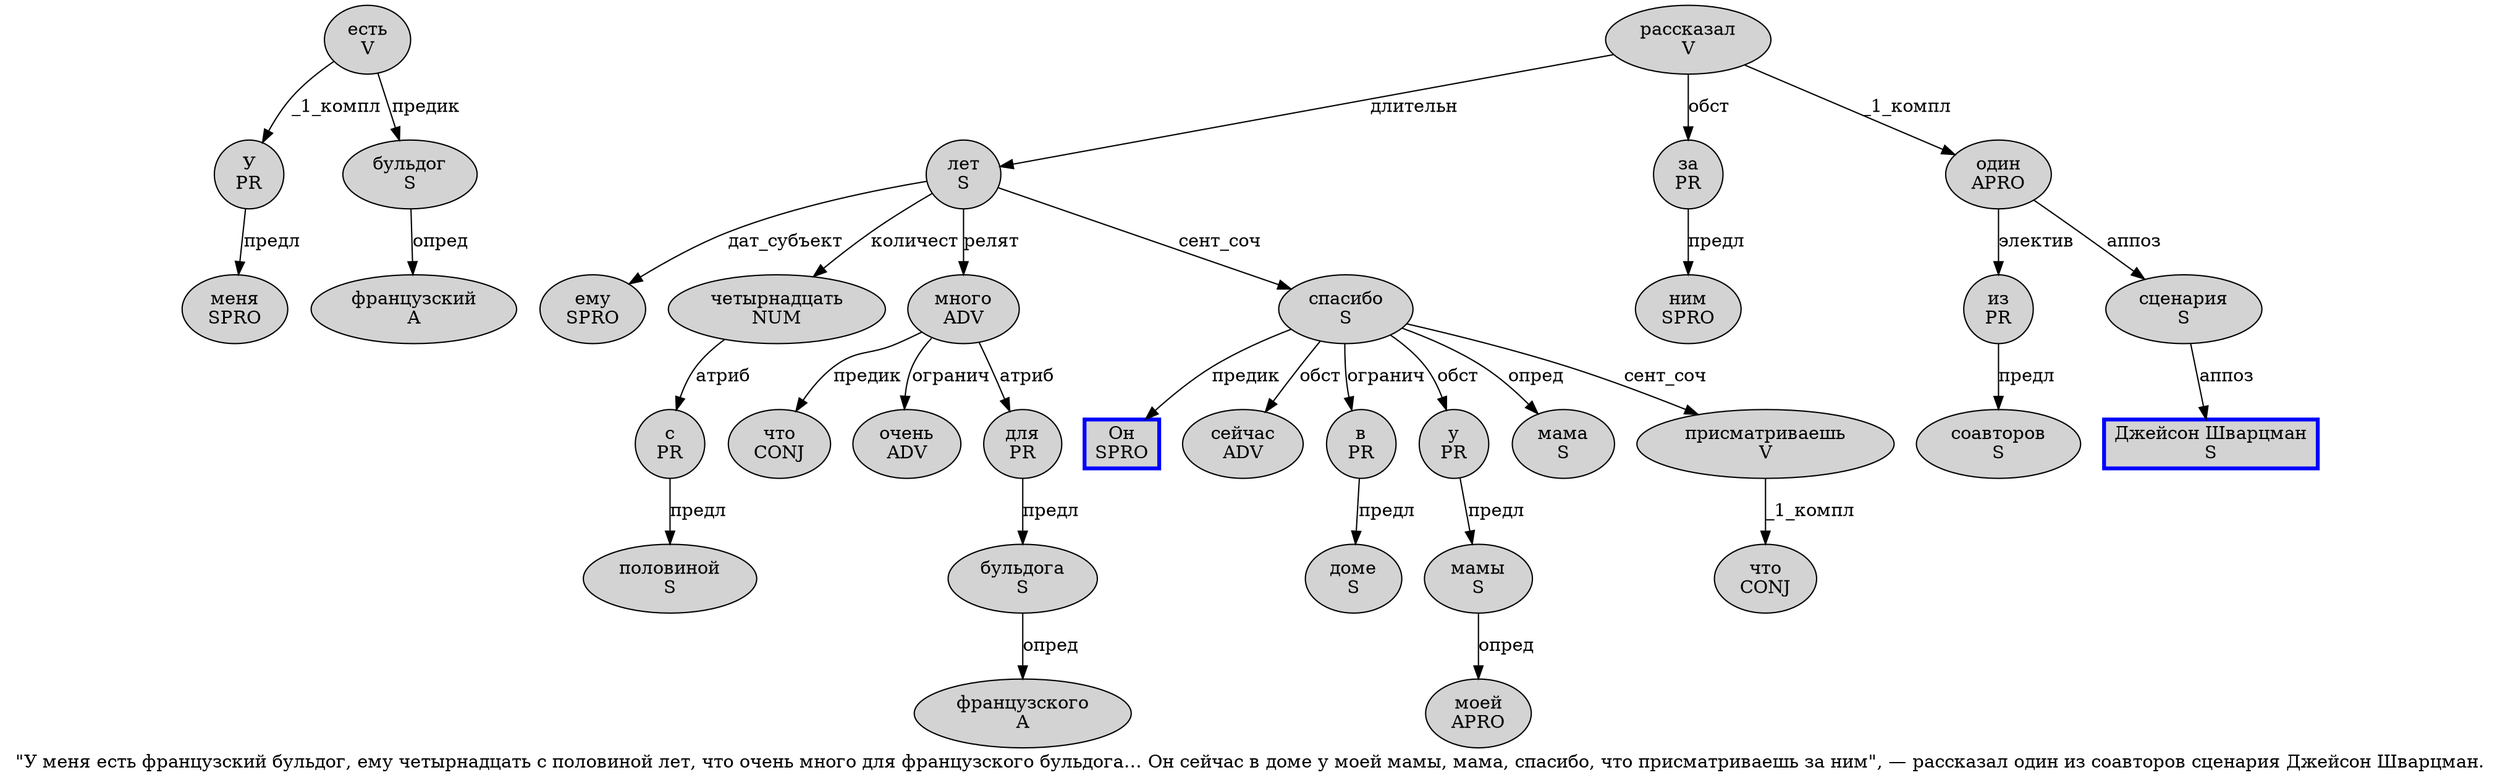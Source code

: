 digraph SENTENCE_1613 {
	graph [label="\"У меня есть французский бульдог, ему четырнадцать с половиной лет, что очень много для французского бульдога… Он сейчас в доме у моей мамы, мама, спасибо, что присматриваешь за ним\", — рассказал один из соавторов сценария Джейсон Шварцман."]
	node [style=filled]
		1 [label="У
PR" color="" fillcolor=lightgray penwidth=1 shape=ellipse]
		2 [label="меня
SPRO" color="" fillcolor=lightgray penwidth=1 shape=ellipse]
		3 [label="есть
V" color="" fillcolor=lightgray penwidth=1 shape=ellipse]
		4 [label="французский
A" color="" fillcolor=lightgray penwidth=1 shape=ellipse]
		5 [label="бульдог
S" color="" fillcolor=lightgray penwidth=1 shape=ellipse]
		7 [label="ему
SPRO" color="" fillcolor=lightgray penwidth=1 shape=ellipse]
		8 [label="четырнадцать
NUM" color="" fillcolor=lightgray penwidth=1 shape=ellipse]
		9 [label="с
PR" color="" fillcolor=lightgray penwidth=1 shape=ellipse]
		10 [label="половиной
S" color="" fillcolor=lightgray penwidth=1 shape=ellipse]
		11 [label="лет
S" color="" fillcolor=lightgray penwidth=1 shape=ellipse]
		13 [label="что
CONJ" color="" fillcolor=lightgray penwidth=1 shape=ellipse]
		14 [label="очень
ADV" color="" fillcolor=lightgray penwidth=1 shape=ellipse]
		15 [label="много
ADV" color="" fillcolor=lightgray penwidth=1 shape=ellipse]
		16 [label="для
PR" color="" fillcolor=lightgray penwidth=1 shape=ellipse]
		17 [label="французского
A" color="" fillcolor=lightgray penwidth=1 shape=ellipse]
		18 [label="бульдога
S" color="" fillcolor=lightgray penwidth=1 shape=ellipse]
		20 [label="Он
SPRO" color=blue fillcolor=lightgray penwidth=3 shape=box]
		21 [label="сейчас
ADV" color="" fillcolor=lightgray penwidth=1 shape=ellipse]
		22 [label="в
PR" color="" fillcolor=lightgray penwidth=1 shape=ellipse]
		23 [label="доме
S" color="" fillcolor=lightgray penwidth=1 shape=ellipse]
		24 [label="у
PR" color="" fillcolor=lightgray penwidth=1 shape=ellipse]
		25 [label="моей
APRO" color="" fillcolor=lightgray penwidth=1 shape=ellipse]
		26 [label="мамы
S" color="" fillcolor=lightgray penwidth=1 shape=ellipse]
		28 [label="мама
S" color="" fillcolor=lightgray penwidth=1 shape=ellipse]
		30 [label="спасибо
S" color="" fillcolor=lightgray penwidth=1 shape=ellipse]
		32 [label="что
CONJ" color="" fillcolor=lightgray penwidth=1 shape=ellipse]
		33 [label="присматриваешь
V" color="" fillcolor=lightgray penwidth=1 shape=ellipse]
		34 [label="за
PR" color="" fillcolor=lightgray penwidth=1 shape=ellipse]
		35 [label="ним
SPRO" color="" fillcolor=lightgray penwidth=1 shape=ellipse]
		39 [label="рассказал
V" color="" fillcolor=lightgray penwidth=1 shape=ellipse]
		40 [label="один
APRO" color="" fillcolor=lightgray penwidth=1 shape=ellipse]
		41 [label="из
PR" color="" fillcolor=lightgray penwidth=1 shape=ellipse]
		42 [label="соавторов
S" color="" fillcolor=lightgray penwidth=1 shape=ellipse]
		43 [label="сценария
S" color="" fillcolor=lightgray penwidth=1 shape=ellipse]
		44 [label="Джейсон Шварцман
S" color=blue fillcolor=lightgray penwidth=3 shape=box]
			34 -> 35 [label="предл"]
			8 -> 9 [label="атриб"]
			22 -> 23 [label="предл"]
			33 -> 32 [label="_1_компл"]
			1 -> 2 [label="предл"]
			9 -> 10 [label="предл"]
			26 -> 25 [label="опред"]
			18 -> 17 [label="опред"]
			3 -> 1 [label="_1_компл"]
			3 -> 5 [label="предик"]
			30 -> 20 [label="предик"]
			30 -> 21 [label="обст"]
			30 -> 22 [label="огранич"]
			30 -> 24 [label="обст"]
			30 -> 28 [label="опред"]
			30 -> 33 [label="сент_соч"]
			11 -> 7 [label="дат_субъект"]
			11 -> 8 [label="количест"]
			11 -> 15 [label="релят"]
			11 -> 30 [label="сент_соч"]
			41 -> 42 [label="предл"]
			16 -> 18 [label="предл"]
			24 -> 26 [label="предл"]
			15 -> 13 [label="предик"]
			15 -> 14 [label="огранич"]
			15 -> 16 [label="атриб"]
			5 -> 4 [label="опред"]
			39 -> 11 [label="длительн"]
			39 -> 34 [label="обст"]
			39 -> 40 [label="_1_компл"]
			40 -> 41 [label="электив"]
			40 -> 43 [label="аппоз"]
			43 -> 44 [label="аппоз"]
}